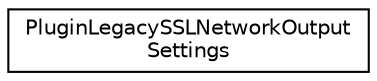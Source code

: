 digraph "Graphical Class Hierarchy"
{
 // INTERACTIVE_SVG=YES
  edge [fontname="Helvetica",fontsize="10",labelfontname="Helvetica",labelfontsize="10"];
  node [fontname="Helvetica",fontsize="10",shape=record];
  rankdir="LR";
  Node1 [label="PluginLegacySSLNetworkOutput\lSettings",height=0.2,width=0.4,color="black", fillcolor="white", style="filled",URL="$de/d4b/class_plugin_legacy_s_s_l_network_output_settings.html"];
}
